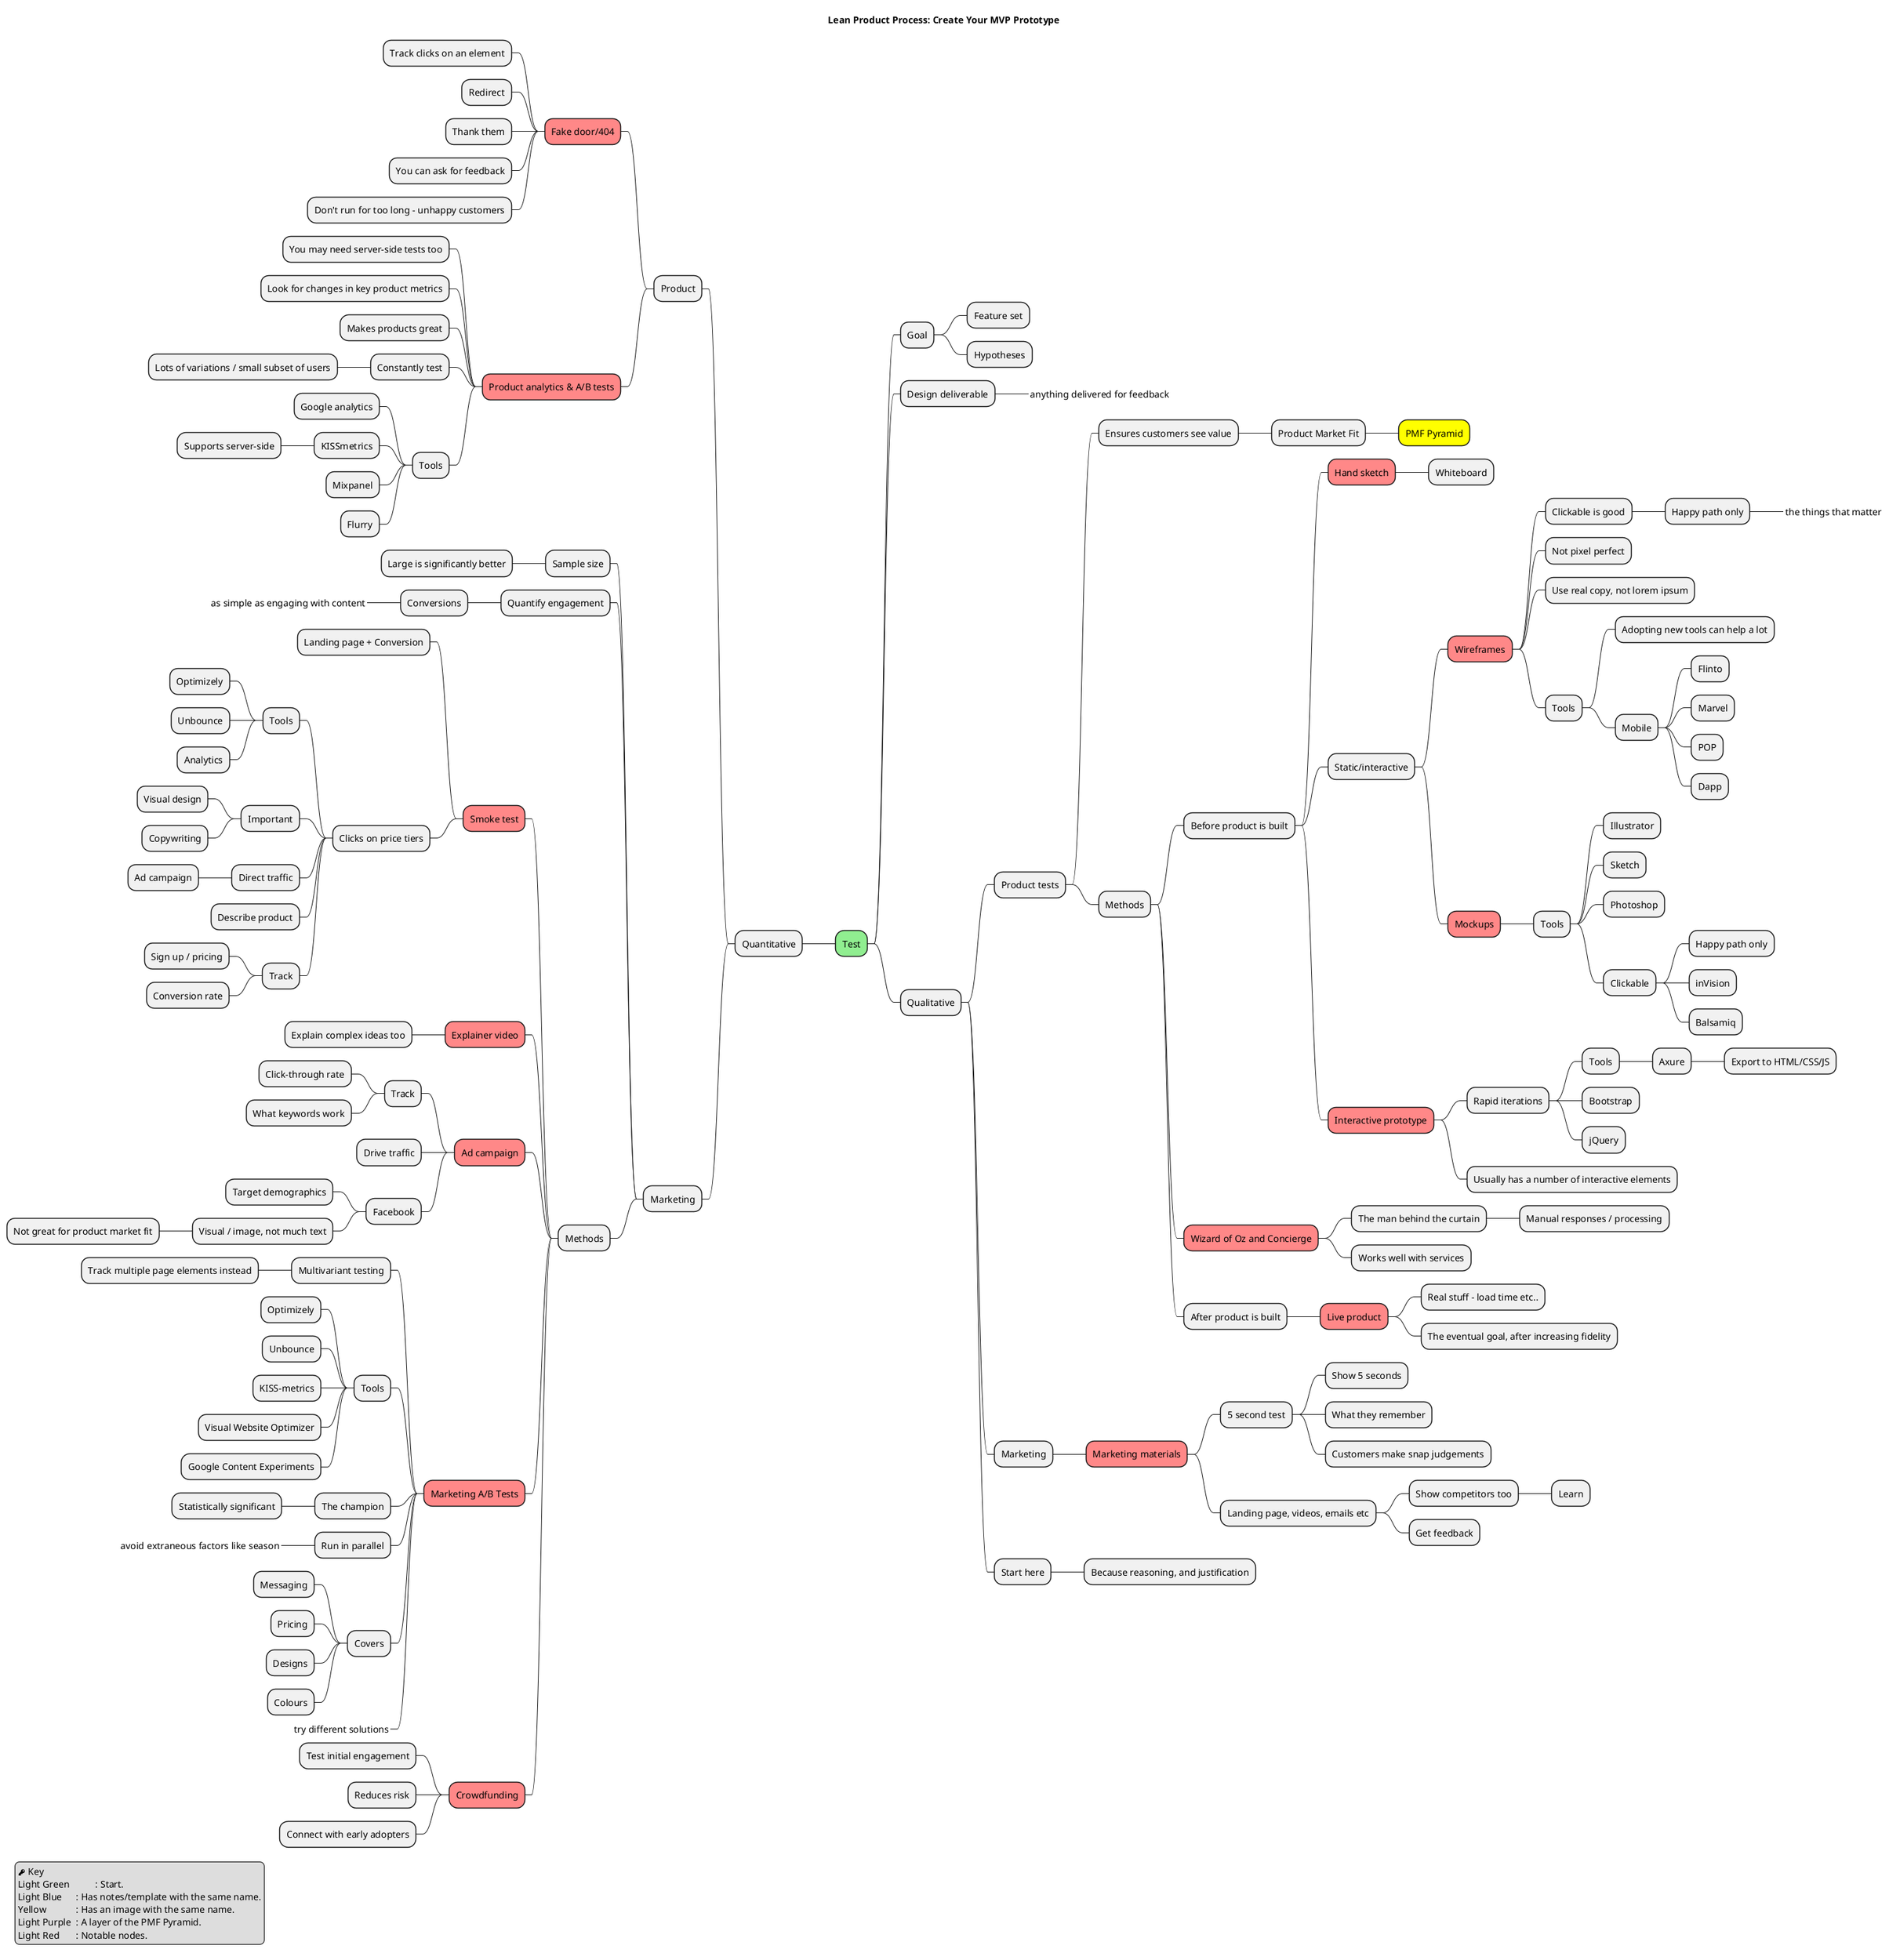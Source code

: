 @startmindmap

legend left
  <&key> Key
  Light Green   \t: Start.
  Light Blue    \t: Has notes/template with the same name.
  Yellow        \t: Has an image with the same name.
  Light Purple  \t: A layer of the PMF Pyramid.
  Light Red     \t: Notable nodes.
endlegend

title Lean Product Process: Create Your MVP Prototype

*[#lightgreen] Test
** Goal
*** Feature set
*** Hypotheses
** Design deliverable
***_ anything delivered for feedback

** Qualitative

*** Product tests
**** Ensures customers see value
***** Product Market Fit
******[#yellow] PMF Pyramid
**** Methods
***** Before product is built
******[#F88] Hand sketch
******* Whiteboard
****** Static/interactive
*******[#F88] Wireframes
******** Clickable is good
********* Happy path only
**********_ the things that matter
******** Not pixel perfect
******** Use real copy, not lorem ipsum
******** Tools
********* Adopting new tools can help a lot
********* Mobile
********** Flinto
********** Marvel
********** POP
********** Dapp
*******[#F88] Mockups
******** Tools
********* Illustrator
********* Sketch
********* Photoshop
********* Clickable
********** Happy path only
********** inVision
********** Balsamiq
******[#F88] Interactive prototype
******* Rapid iterations
******** Tools
********* Axure
********** Export to HTML/CSS/JS
******** Bootstrap
******** jQuery
******* Usually has a number of interactive elements
*****[#F88] Wizard of Oz and Concierge
****** The man behind the curtain
******* Manual responses / processing
****** Works well with services
***** After product is built
******[#F88] Live product
******* Real stuff - load time etc..
******* The eventual goal, after increasing fidelity


*** Marketing
****[#F88] Marketing materials
***** 5 second test
****** Show 5 seconds
****** What they remember
****** Customers make snap judgements
***** Landing page, videos, emails etc
****** Show competitors too
******* Learn
****** Get feedback

*** Start here
**** Because reasoning, and justification

left side

** Quantitative

*** Product
****[#F88] Fake door/404
***** Track clicks on an element
***** Redirect
***** Thank them
***** You can ask for feedback
***** Don't run for too long - unhappy customers
****[#F88] Product analytics & A/B tests
***** You may need server-side tests too
***** Look for changes in key product metrics
***** Makes products great
***** Constantly test
****** Lots of variations / small subset of users
***** Tools
****** Google analytics
****** KISSmetrics
******* Supports server-side
****** Mixpanel
****** Flurry

*** Marketing
**** Sample size
***** Large is significantly better
**** Quantify engagement
***** Conversions
******_ as simple as engaging with content

**** Methods

*****[#F88] Smoke test
****** Landing page + Conversion
****** Clicks on price tiers
******* Tools
******** Optimizely
******** Unbounce
******** Analytics
******* Important
******** Visual design
******** Copywriting
******* Direct traffic
******** Ad campaign
******* Describe product
******* Track
******** Sign up / pricing
******** Conversion rate

*****[#F88] Explainer video
****** Explain complex ideas too

*****[#F88] Ad campaign
****** Track
******* Click-through rate
******* What keywords work
****** Drive traffic
****** Facebook
******* Target demographics
******* Visual / image, not much text
******** Not great for product market fit

*****[#F88] Marketing A/B Tests
****** Multivariant testing
******* Track multiple page elements instead
****** Tools
******* Optimizely
******* Unbounce
******* KISS-metrics
******* Visual Website Optimizer
******* Google Content Experiments
****** The champion
******* Statistically significant
****** Run in parallel
*******_ avoid extraneous factors like season
****** Covers
******* Messaging
******* Pricing
******* Designs
******* Colours

******_ try different solutions
*****[#F88] Crowdfunding
****** Test initial engagement
****** Reduces risk
****** Connect with early adopters

@endmindmap
